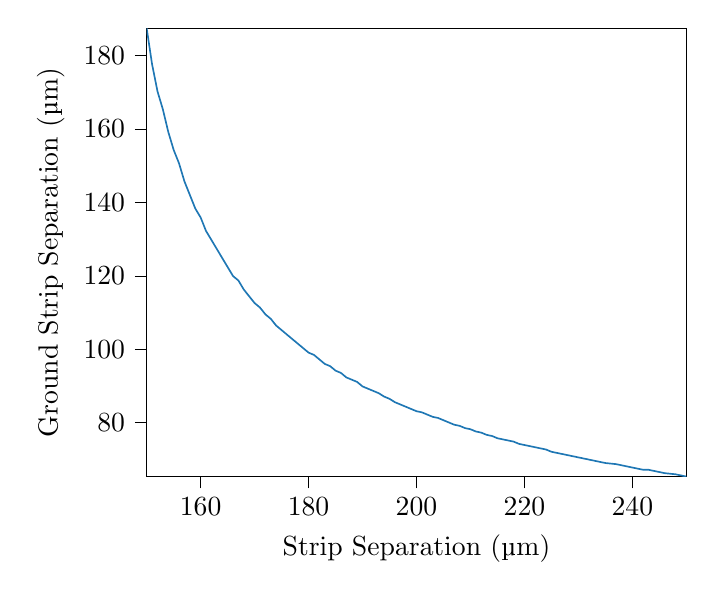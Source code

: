 % This file was created by tikzplotlib v0.9.8.
\begin{tikzpicture}

\definecolor{color0}{rgb}{0.122,0.467,0.706}

\begin{axis}[
tick align=outside,
tick pos=left,
x grid style={white!69.02!black},
xlabel={Strip Separation (µm)},
xmin=150, xmax=250,
xtick style={color=black},
y grid style={white!69.02!black},
ylabel={Ground Strip Separation (µm)},
ymin=65.305, ymax=187.474,
ytick style={color=black}
]
\addplot [semithick, color0]
table {%
150 187.474
151 177.651
152 170.284
153 165.373
154 159.234
155 154.322
156 150.639
157 145.727
158 142.044
159 138.361
160 135.905
161 132.221
162 129.766
163 127.31
164 124.854
165 122.399
166 119.943
167 118.715
168 116.26
169 114.418
170 112.576
171 111.348
172 109.507
173 108.279
174 106.437
175 105.209
176 103.981
177 102.753
178 101.526
179 100.298
180 99.07
181 98.456
182 97.228
183 96.0
184 95.386
185 94.159
186 93.545
187 92.317
188 91.703
189 91.089
190 89.861
191 89.247
192 88.633
193 88.019
194 87.099
195 86.485
196 85.564
197 84.95
198 84.336
199 83.722
200 83.108
201 82.801
202 82.187
203 81.573
204 81.266
205 80.652
206 80.038
207 79.425
208 79.118
209 78.504
210 78.197
211 77.583
212 77.276
213 76.662
214 76.355
215 75.741
216 75.434
217 75.127
218 74.82
219 74.206
220 73.899
221 73.592
222 73.285
223 72.978
224 72.671
225 72.058
226 71.751
227 71.444
228 71.137
229 70.83
230 70.523
231 70.216
232 69.909
233 69.602
234 69.295
235 68.988
236 68.835
237 68.681
238 68.374
239 68.067
240 67.76
241 67.453
242 67.146
243 67.146
244 66.839
245 66.532
246 66.225
247 66.072
248 65.918
249 65.612
250 65.305
};
\end{axis}

\end{tikzpicture}
